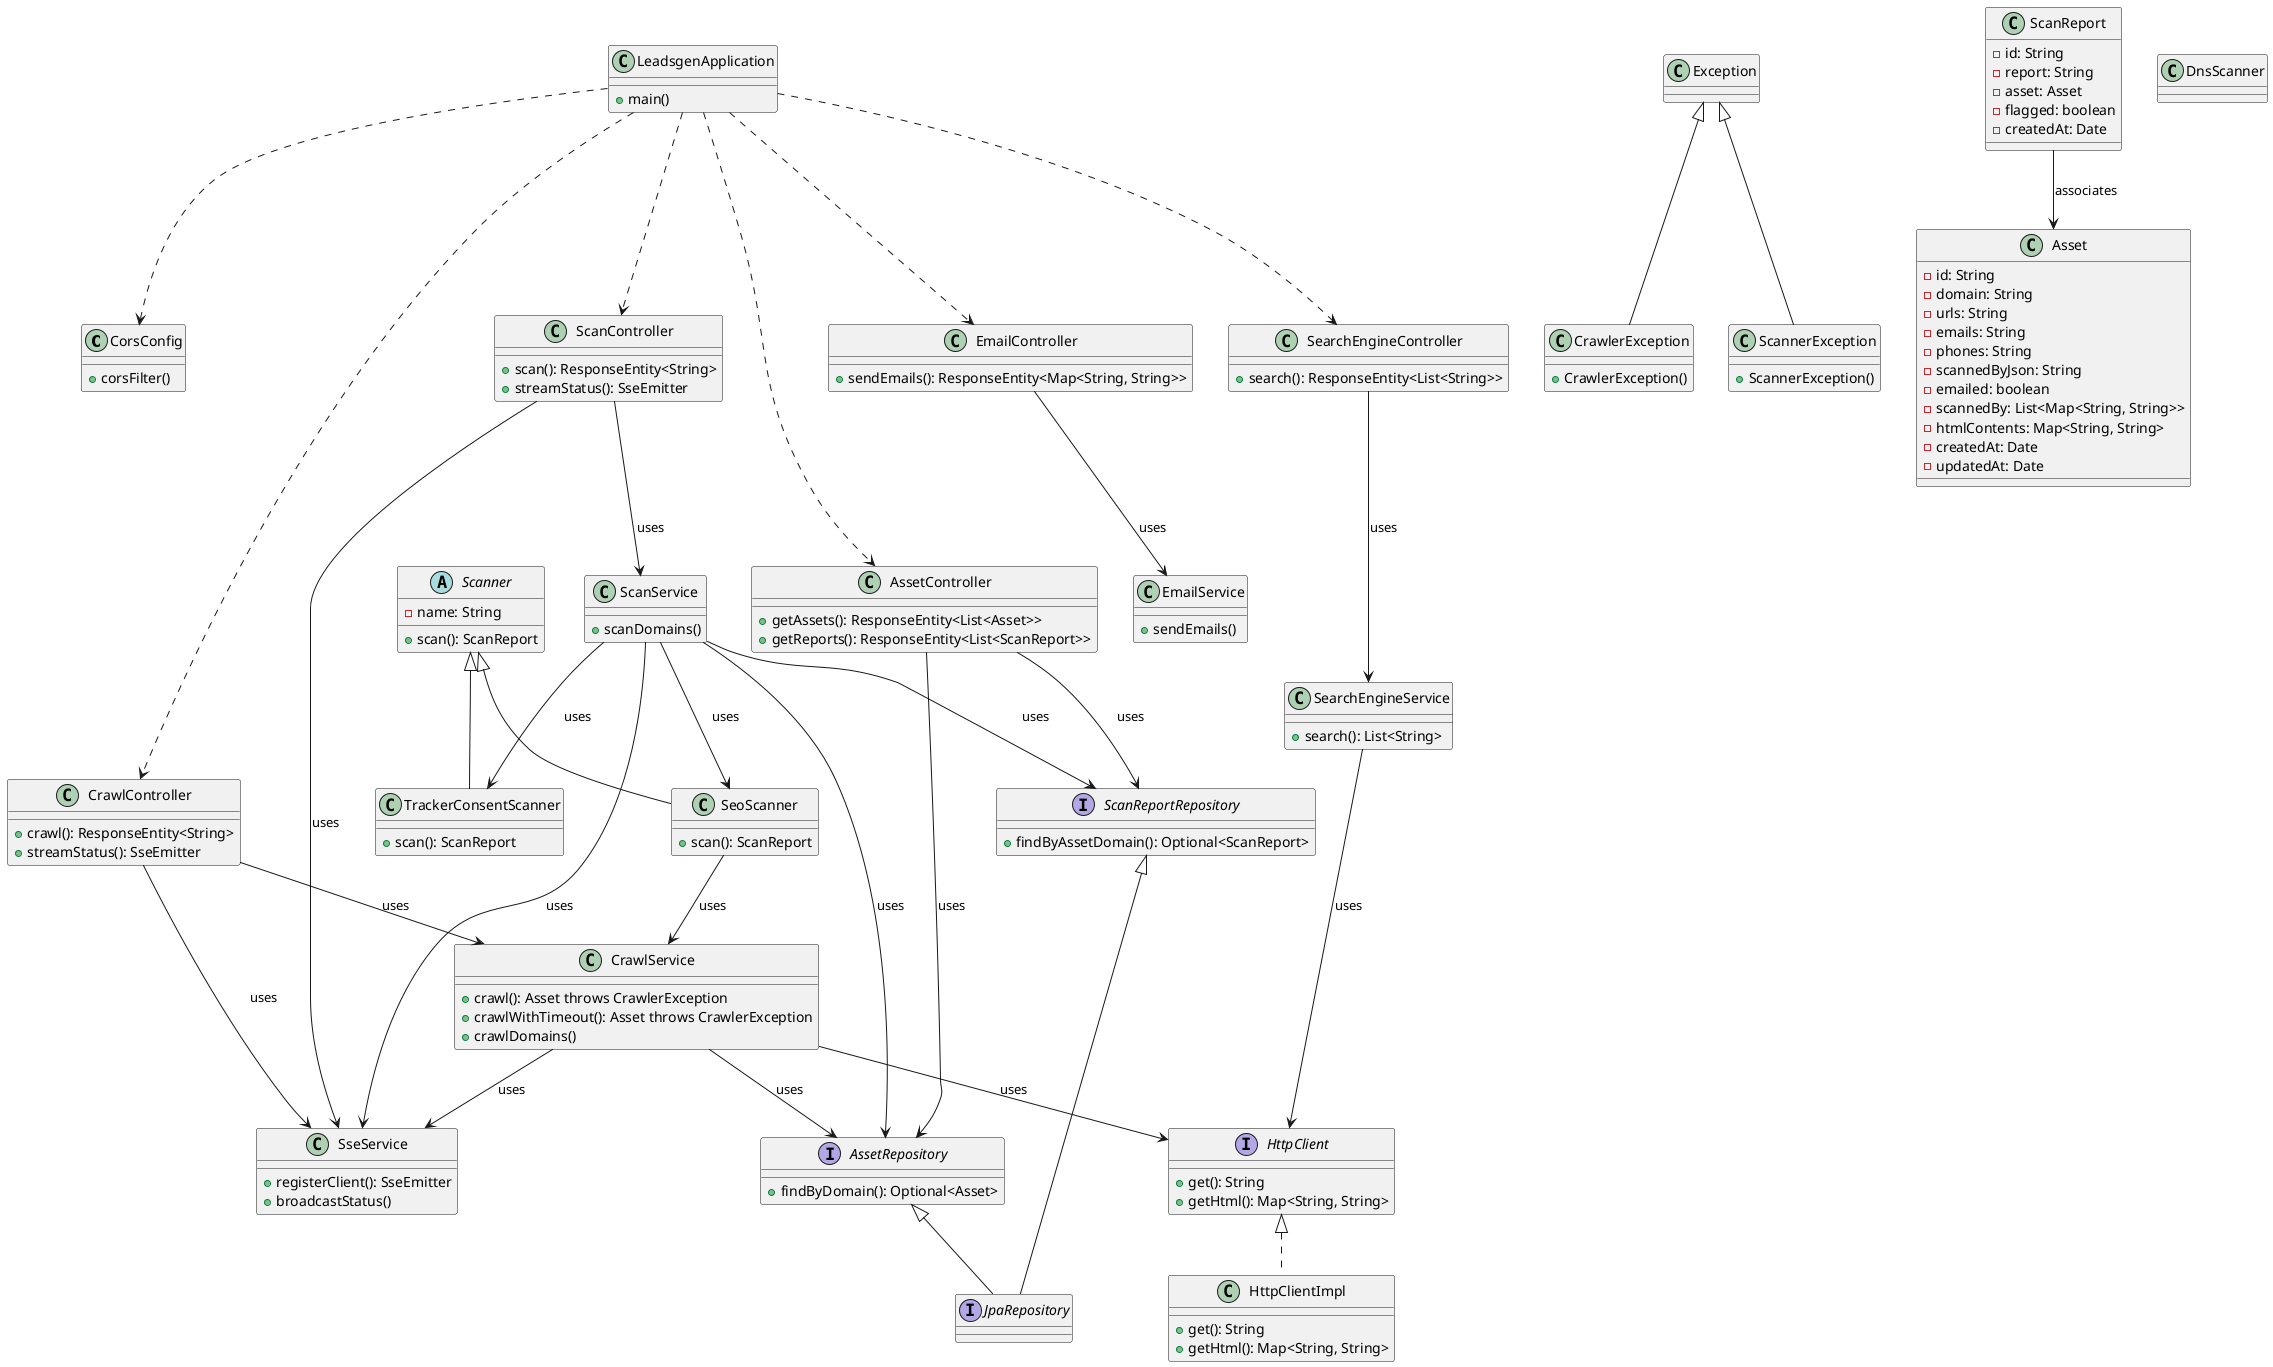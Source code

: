 @startuml
class CorsConfig {
    + corsFilter()
}

class AssetController {
    + getAssets(): ResponseEntity<List<Asset>>
    + getReports(): ResponseEntity<List<ScanReport>>
}

class CrawlController {
    + crawl(): ResponseEntity<String>
    + streamStatus(): SseEmitter
}

class ScanController {
    + scan(): ResponseEntity<String>
    + streamStatus(): SseEmitter
}

class EmailController {
    + sendEmails(): ResponseEntity<Map<String, String>>
}

class SearchEngineController {
    + search(): ResponseEntity<List<String>>
}

class CrawlerException extends Exception {
    + CrawlerException()
}

class ScannerException extends Exception {
    + ScannerException()
}

class Asset {
    - id: String
    - domain: String
    - urls: String
    - emails: String
    - phones: String
    - scannedByJson: String
    - emailed: boolean
    - scannedBy: List<Map<String, String>>
    - htmlContents: Map<String, String>
    - createdAt: Date
    - updatedAt: Date
}

class ScanReport {
    - id: String
    - report: String
    - asset: Asset
    - flagged: boolean
    - createdAt: Date
}

interface AssetRepository {
    + findByDomain(): Optional<Asset>
}

interface ScanReportRepository {
    + findByAssetDomain(): Optional<ScanReport>
}

abstract class Scanner {
    - name: String
    + scan(): ScanReport
}

class SeoScanner extends Scanner {
    + scan(): ScanReport
}

class TrackerConsentScanner extends Scanner {
    + scan(): ScanReport
}

class DnsScanner {
}

interface HttpClient {
    + get(): String
    + getHtml(): Map<String, String>
}

class HttpClientImpl implements HttpClient {
    + get(): String
    + getHtml(): Map<String, String>
}

class CrawlService {
    + crawl(): Asset throws CrawlerException
    + crawlWithTimeout(): Asset throws CrawlerException
    + crawlDomains()
}

class ScanService {
    + scanDomains()
}

class SearchEngineService {
    + search(): List<String>
}

class SseService {
    + registerClient(): SseEmitter
    + broadcastStatus()
}

class EmailService {
    + sendEmails()
}

class LeadsgenApplication {
    + main()
}

' Associations and dependencies
AssetController --> AssetRepository : uses
AssetController --> ScanReportRepository : uses

CrawlController --> CrawlService : uses
CrawlController --> SseService : uses
ScanController --> ScanService : uses
ScanController --> SseService : uses
SearchEngineController --> SearchEngineService : uses
EmailController --> EmailService : uses

ScanReport --> Asset : associates

CrawlService --> HttpClient : uses
CrawlService --> AssetRepository : uses
CrawlService --> SseService : uses


ScanService --> AssetRepository : uses
ScanService --> ScanReportRepository : uses
ScanService --> SeoScanner : uses
ScanService --> TrackerConsentScanner : uses
ScanService --> SseService : uses

SeoScanner --> CrawlService : uses

LeadsgenApplication ..> CorsConfig
LeadsgenApplication ..> CrawlController
LeadsgenApplication ..> ScanController
LeadsgenApplication ..> SearchEngineController
LeadsgenApplication ..> EmailController
LeadsgenApplication ..> AssetController

SearchEngineService --> HttpClient : uses

interface JpaRepository

AssetRepository <|-- JpaRepository
ScanReportRepository <|-- JpaRepository

@enduml